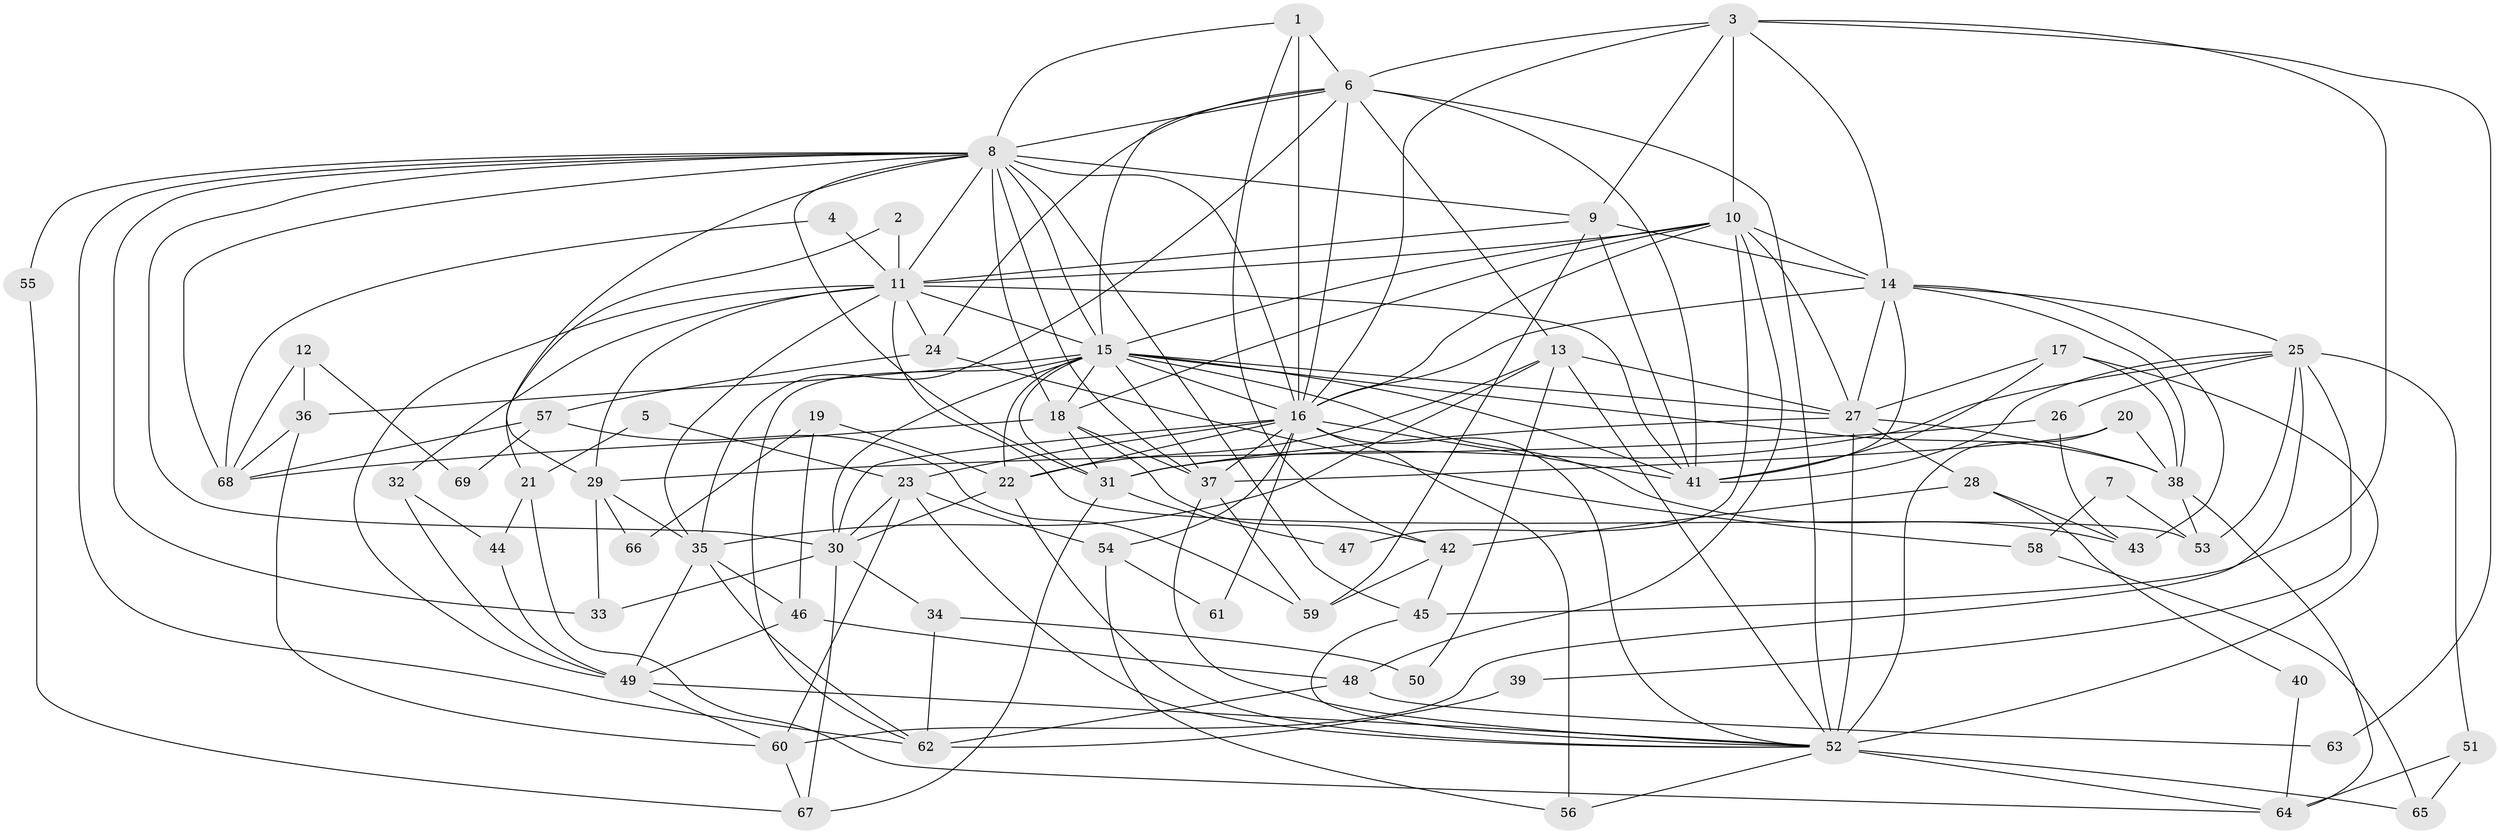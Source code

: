 // original degree distribution, {5: 0.1386861313868613, 2: 0.15328467153284672, 4: 0.291970802919708, 3: 0.24817518248175183, 8: 0.014598540145985401, 6: 0.10218978102189781, 7: 0.051094890510948905}
// Generated by graph-tools (version 1.1) at 2025/36/03/09/25 02:36:01]
// undirected, 69 vertices, 182 edges
graph export_dot {
graph [start="1"]
  node [color=gray90,style=filled];
  1;
  2;
  3;
  4;
  5;
  6;
  7;
  8;
  9;
  10;
  11;
  12;
  13;
  14;
  15;
  16;
  17;
  18;
  19;
  20;
  21;
  22;
  23;
  24;
  25;
  26;
  27;
  28;
  29;
  30;
  31;
  32;
  33;
  34;
  35;
  36;
  37;
  38;
  39;
  40;
  41;
  42;
  43;
  44;
  45;
  46;
  47;
  48;
  49;
  50;
  51;
  52;
  53;
  54;
  55;
  56;
  57;
  58;
  59;
  60;
  61;
  62;
  63;
  64;
  65;
  66;
  67;
  68;
  69;
  1 -- 6 [weight=1.0];
  1 -- 8 [weight=1.0];
  1 -- 16 [weight=3.0];
  1 -- 42 [weight=1.0];
  2 -- 11 [weight=1.0];
  2 -- 21 [weight=1.0];
  3 -- 6 [weight=1.0];
  3 -- 9 [weight=1.0];
  3 -- 10 [weight=2.0];
  3 -- 14 [weight=1.0];
  3 -- 16 [weight=1.0];
  3 -- 45 [weight=1.0];
  3 -- 63 [weight=1.0];
  4 -- 11 [weight=1.0];
  4 -- 68 [weight=1.0];
  5 -- 21 [weight=1.0];
  5 -- 23 [weight=1.0];
  6 -- 8 [weight=1.0];
  6 -- 13 [weight=2.0];
  6 -- 15 [weight=2.0];
  6 -- 16 [weight=1.0];
  6 -- 24 [weight=1.0];
  6 -- 35 [weight=2.0];
  6 -- 41 [weight=1.0];
  6 -- 52 [weight=1.0];
  7 -- 53 [weight=1.0];
  7 -- 58 [weight=1.0];
  8 -- 9 [weight=2.0];
  8 -- 11 [weight=1.0];
  8 -- 15 [weight=1.0];
  8 -- 16 [weight=1.0];
  8 -- 18 [weight=1.0];
  8 -- 29 [weight=1.0];
  8 -- 30 [weight=1.0];
  8 -- 31 [weight=1.0];
  8 -- 33 [weight=1.0];
  8 -- 37 [weight=2.0];
  8 -- 45 [weight=1.0];
  8 -- 55 [weight=1.0];
  8 -- 62 [weight=1.0];
  8 -- 68 [weight=1.0];
  9 -- 11 [weight=1.0];
  9 -- 14 [weight=1.0];
  9 -- 41 [weight=1.0];
  9 -- 59 [weight=1.0];
  10 -- 11 [weight=1.0];
  10 -- 14 [weight=2.0];
  10 -- 15 [weight=1.0];
  10 -- 16 [weight=1.0];
  10 -- 18 [weight=1.0];
  10 -- 27 [weight=1.0];
  10 -- 47 [weight=1.0];
  10 -- 48 [weight=1.0];
  11 -- 15 [weight=2.0];
  11 -- 24 [weight=1.0];
  11 -- 29 [weight=1.0];
  11 -- 32 [weight=1.0];
  11 -- 35 [weight=1.0];
  11 -- 41 [weight=2.0];
  11 -- 49 [weight=1.0];
  11 -- 53 [weight=1.0];
  12 -- 36 [weight=1.0];
  12 -- 68 [weight=1.0];
  12 -- 69 [weight=1.0];
  13 -- 22 [weight=1.0];
  13 -- 27 [weight=1.0];
  13 -- 35 [weight=1.0];
  13 -- 50 [weight=1.0];
  13 -- 52 [weight=1.0];
  14 -- 16 [weight=1.0];
  14 -- 25 [weight=1.0];
  14 -- 27 [weight=2.0];
  14 -- 38 [weight=1.0];
  14 -- 41 [weight=1.0];
  14 -- 43 [weight=1.0];
  15 -- 16 [weight=2.0];
  15 -- 18 [weight=1.0];
  15 -- 22 [weight=1.0];
  15 -- 27 [weight=1.0];
  15 -- 30 [weight=1.0];
  15 -- 31 [weight=1.0];
  15 -- 36 [weight=2.0];
  15 -- 37 [weight=1.0];
  15 -- 38 [weight=1.0];
  15 -- 41 [weight=2.0];
  15 -- 43 [weight=1.0];
  15 -- 62 [weight=1.0];
  16 -- 22 [weight=1.0];
  16 -- 23 [weight=1.0];
  16 -- 30 [weight=1.0];
  16 -- 37 [weight=1.0];
  16 -- 41 [weight=1.0];
  16 -- 52 [weight=1.0];
  16 -- 54 [weight=1.0];
  16 -- 56 [weight=2.0];
  16 -- 61 [weight=1.0];
  17 -- 27 [weight=1.0];
  17 -- 38 [weight=1.0];
  17 -- 41 [weight=1.0];
  17 -- 52 [weight=1.0];
  18 -- 31 [weight=1.0];
  18 -- 37 [weight=2.0];
  18 -- 42 [weight=1.0];
  18 -- 68 [weight=1.0];
  19 -- 22 [weight=1.0];
  19 -- 46 [weight=1.0];
  19 -- 66 [weight=1.0];
  20 -- 37 [weight=1.0];
  20 -- 38 [weight=1.0];
  20 -- 52 [weight=2.0];
  21 -- 44 [weight=1.0];
  21 -- 64 [weight=1.0];
  22 -- 30 [weight=1.0];
  22 -- 52 [weight=1.0];
  23 -- 30 [weight=1.0];
  23 -- 52 [weight=1.0];
  23 -- 54 [weight=1.0];
  23 -- 60 [weight=1.0];
  24 -- 57 [weight=1.0];
  24 -- 58 [weight=1.0];
  25 -- 26 [weight=1.0];
  25 -- 31 [weight=1.0];
  25 -- 39 [weight=1.0];
  25 -- 41 [weight=1.0];
  25 -- 51 [weight=1.0];
  25 -- 53 [weight=1.0];
  25 -- 60 [weight=1.0];
  26 -- 29 [weight=1.0];
  26 -- 43 [weight=1.0];
  27 -- 28 [weight=1.0];
  27 -- 31 [weight=1.0];
  27 -- 38 [weight=1.0];
  27 -- 52 [weight=4.0];
  28 -- 40 [weight=1.0];
  28 -- 42 [weight=1.0];
  28 -- 43 [weight=1.0];
  29 -- 33 [weight=1.0];
  29 -- 35 [weight=1.0];
  29 -- 66 [weight=1.0];
  30 -- 33 [weight=1.0];
  30 -- 34 [weight=1.0];
  30 -- 67 [weight=1.0];
  31 -- 47 [weight=1.0];
  31 -- 67 [weight=1.0];
  32 -- 44 [weight=1.0];
  32 -- 49 [weight=1.0];
  34 -- 50 [weight=1.0];
  34 -- 62 [weight=1.0];
  35 -- 46 [weight=1.0];
  35 -- 49 [weight=1.0];
  35 -- 62 [weight=1.0];
  36 -- 60 [weight=1.0];
  36 -- 68 [weight=1.0];
  37 -- 52 [weight=1.0];
  37 -- 59 [weight=1.0];
  38 -- 53 [weight=1.0];
  38 -- 64 [weight=1.0];
  39 -- 62 [weight=1.0];
  40 -- 64 [weight=1.0];
  42 -- 45 [weight=1.0];
  42 -- 59 [weight=1.0];
  44 -- 49 [weight=1.0];
  45 -- 52 [weight=1.0];
  46 -- 48 [weight=1.0];
  46 -- 49 [weight=1.0];
  48 -- 62 [weight=1.0];
  48 -- 63 [weight=1.0];
  49 -- 52 [weight=1.0];
  49 -- 60 [weight=1.0];
  51 -- 64 [weight=1.0];
  51 -- 65 [weight=1.0];
  52 -- 56 [weight=1.0];
  52 -- 64 [weight=1.0];
  52 -- 65 [weight=1.0];
  54 -- 56 [weight=1.0];
  54 -- 61 [weight=1.0];
  55 -- 67 [weight=1.0];
  57 -- 59 [weight=1.0];
  57 -- 68 [weight=1.0];
  57 -- 69 [weight=1.0];
  58 -- 65 [weight=1.0];
  60 -- 67 [weight=1.0];
}
